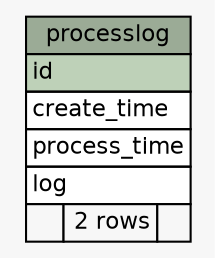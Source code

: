// dot 2.42.3 on Mac OS X 10.15.4
// SchemaSpy rev 590
digraph "processlog" {
  graph [
    rankdir="RL"
    bgcolor="#f7f7f7"
    nodesep="0.18"
    ranksep="0.46"
    fontname="Helvetica"
    fontsize="11"
  ];
  node [
    fontname="Helvetica"
    fontsize="11"
    shape="plaintext"
  ];
  edge [
    arrowsize="0.8"
  ];
  "processlog" [
    label=<
    <TABLE BORDER="0" CELLBORDER="1" CELLSPACING="0" BGCOLOR="#ffffff">
      <TR><TD COLSPAN="3" BGCOLOR="#9bab96" ALIGN="CENTER">processlog</TD></TR>
      <TR><TD PORT="id" COLSPAN="3" BGCOLOR="#bed1b8" ALIGN="LEFT">id</TD></TR>
      <TR><TD PORT="create_time" COLSPAN="3" ALIGN="LEFT">create_time</TD></TR>
      <TR><TD PORT="process_time" COLSPAN="3" ALIGN="LEFT">process_time</TD></TR>
      <TR><TD PORT="log" COLSPAN="3" ALIGN="LEFT">log</TD></TR>
      <TR><TD ALIGN="LEFT" BGCOLOR="#f7f7f7">  </TD><TD ALIGN="RIGHT" BGCOLOR="#f7f7f7">2 rows</TD><TD ALIGN="RIGHT" BGCOLOR="#f7f7f7">  </TD></TR>
    </TABLE>>
    URL="tables/processlog.html"
    tooltip="processlog"
  ];
}
